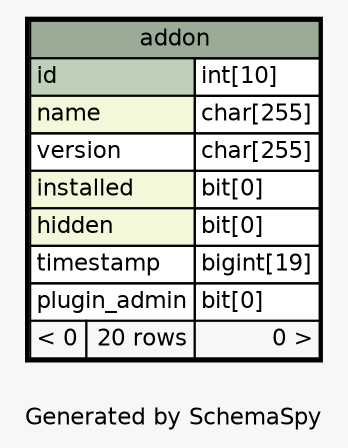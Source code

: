 // dot 2.26.3 on Linux 3.2.0-4-686-pae
// SchemaSpy rev 590
digraph "oneDegreeRelationshipsDiagram" {
  graph [
    rankdir="RL"
    bgcolor="#f7f7f7"
    label="\nGenerated by SchemaSpy"
    labeljust="l"
    nodesep="0.18"
    ranksep="0.46"
    fontname="Helvetica"
    fontsize="11"
  ];
  node [
    fontname="Helvetica"
    fontsize="11"
    shape="plaintext"
  ];
  edge [
    arrowsize="0.8"
  ];
  "addon" [
    label=<
    <TABLE BORDER="2" CELLBORDER="1" CELLSPACING="0" BGCOLOR="#ffffff">
      <TR><TD COLSPAN="3" BGCOLOR="#9bab96" ALIGN="CENTER">addon</TD></TR>
      <TR><TD PORT="id" COLSPAN="2" BGCOLOR="#bed1b8" ALIGN="LEFT">id</TD><TD PORT="id.type" ALIGN="LEFT">int[10]</TD></TR>
      <TR><TD PORT="name" COLSPAN="2" BGCOLOR="#f4f7da" ALIGN="LEFT">name</TD><TD PORT="name.type" ALIGN="LEFT">char[255]</TD></TR>
      <TR><TD PORT="version" COLSPAN="2" ALIGN="LEFT">version</TD><TD PORT="version.type" ALIGN="LEFT">char[255]</TD></TR>
      <TR><TD PORT="installed" COLSPAN="2" BGCOLOR="#f4f7da" ALIGN="LEFT">installed</TD><TD PORT="installed.type" ALIGN="LEFT">bit[0]</TD></TR>
      <TR><TD PORT="hidden" COLSPAN="2" BGCOLOR="#f4f7da" ALIGN="LEFT">hidden</TD><TD PORT="hidden.type" ALIGN="LEFT">bit[0]</TD></TR>
      <TR><TD PORT="timestamp" COLSPAN="2" ALIGN="LEFT">timestamp</TD><TD PORT="timestamp.type" ALIGN="LEFT">bigint[19]</TD></TR>
      <TR><TD PORT="plugin_admin" COLSPAN="2" ALIGN="LEFT">plugin_admin</TD><TD PORT="plugin_admin.type" ALIGN="LEFT">bit[0]</TD></TR>
      <TR><TD ALIGN="LEFT" BGCOLOR="#f7f7f7">&lt; 0</TD><TD ALIGN="RIGHT" BGCOLOR="#f7f7f7">20 rows</TD><TD ALIGN="RIGHT" BGCOLOR="#f7f7f7">0 &gt;</TD></TR>
    </TABLE>>
    URL="addon.html"
    tooltip="addon"
  ];
}
